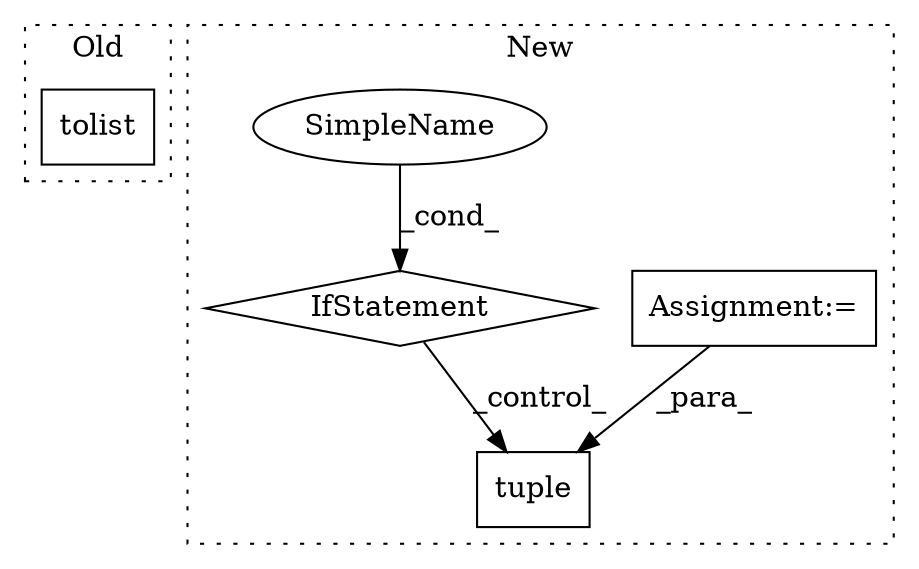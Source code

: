 digraph G {
subgraph cluster0 {
1 [label="tolist" a="32" s="2937" l="8" shape="box"];
label = "Old";
style="dotted";
}
subgraph cluster1 {
2 [label="tuple" a="32" s="3285,3296" l="6,1" shape="box"];
3 [label="IfStatement" a="25" s="3358" l="32" shape="diamond"];
4 [label="Assignment:=" a="7" s="3358" l="32" shape="box"];
5 [label="SimpleName" a="42" s="3385" l="5" shape="ellipse"];
label = "New";
style="dotted";
}
3 -> 2 [label="_control_"];
4 -> 2 [label="_para_"];
5 -> 3 [label="_cond_"];
}